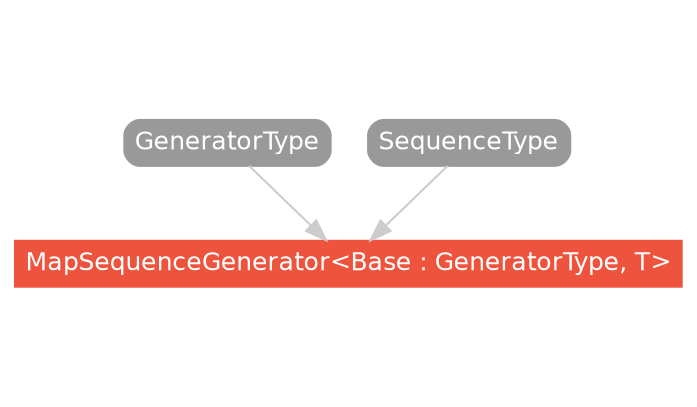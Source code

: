 strict digraph "MapSequenceGenerator<Base : GeneratorType, T> - Type Hierarchy - SwiftDoc.org" {
    pad="0.1,0.8"
    node [shape=box, style="filled,rounded", color="#999999", fillcolor="#999999", fontcolor=white, fontname=Helvetica, fontnames="Helvetica,sansserif", fontsize=12, margin="0.07,0.05", height="0.3"]
    edge [color="#cccccc"]
    "GeneratorType" [URL="/protocol/GeneratorType/"]
    "MapSequenceGenerator<Base : GeneratorType, T>" [URL="/type/MapSequenceGenerator/", style="filled", fillcolor="#ee543d", color="#ee543d"]
    "SequenceType" [URL="/protocol/SequenceType/"]    "GeneratorType" -> "MapSequenceGenerator<Base : GeneratorType, T>"
    "SequenceType" -> "MapSequenceGenerator<Base : GeneratorType, T>"
    subgraph Types {
        rank = max; "MapSequenceGenerator<Base : GeneratorType, T>";
    }
}